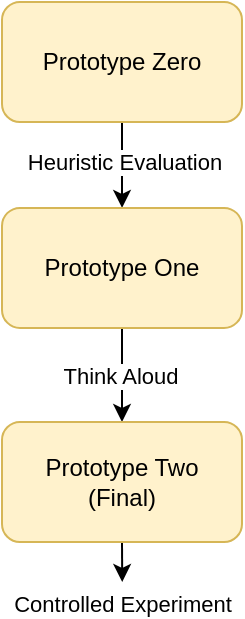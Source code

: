<mxfile version="24.7.10">
  <diagram name="Page-1" id="ktXATYHVOsPjLbQPjPeB">
    <mxGraphModel dx="764" dy="492" grid="1" gridSize="10" guides="1" tooltips="1" connect="1" arrows="1" fold="1" page="1" pageScale="1" pageWidth="1100" pageHeight="850" math="0" shadow="0">
      <root>
        <mxCell id="0" />
        <mxCell id="1" parent="0" />
        <mxCell id="sN22dA1aG2VpVcnCPxso-2" style="edgeStyle=orthogonalEdgeStyle;rounded=0;orthogonalLoop=1;jettySize=auto;html=1;exitX=0.5;exitY=1;exitDx=0;exitDy=0;entryX=0.5;entryY=0;entryDx=0;entryDy=0;" parent="1" source="sN22dA1aG2VpVcnCPxso-1" target="sN22dA1aG2VpVcnCPxso-3" edge="1">
          <mxGeometry relative="1" as="geometry">
            <mxPoint x="550" y="560" as="targetPoint" />
          </mxGeometry>
        </mxCell>
        <mxCell id="sN22dA1aG2VpVcnCPxso-6" value="Heuristic Evaluation" style="edgeLabel;html=1;align=center;verticalAlign=middle;resizable=0;points=[];" parent="sN22dA1aG2VpVcnCPxso-2" vertex="1" connectable="0">
          <mxGeometry x="-0.075" y="1" relative="1" as="geometry">
            <mxPoint as="offset" />
          </mxGeometry>
        </mxCell>
        <mxCell id="sN22dA1aG2VpVcnCPxso-1" value="Prototype Zero" style="rounded=1;whiteSpace=wrap;html=1;fillColor=#fff2cc;strokeColor=#d6b656;" parent="1" vertex="1">
          <mxGeometry x="490" y="400" width="120" height="60" as="geometry" />
        </mxCell>
        <mxCell id="sN22dA1aG2VpVcnCPxso-5" value="" style="edgeStyle=orthogonalEdgeStyle;rounded=0;orthogonalLoop=1;jettySize=auto;html=1;" parent="1" source="sN22dA1aG2VpVcnCPxso-3" target="sN22dA1aG2VpVcnCPxso-4" edge="1">
          <mxGeometry relative="1" as="geometry" />
        </mxCell>
        <mxCell id="sN22dA1aG2VpVcnCPxso-7" value="Think Aloud" style="edgeLabel;html=1;align=center;verticalAlign=middle;resizable=0;points=[];" parent="sN22dA1aG2VpVcnCPxso-5" vertex="1" connectable="0">
          <mxGeometry y="-1" relative="1" as="geometry">
            <mxPoint as="offset" />
          </mxGeometry>
        </mxCell>
        <mxCell id="pGKwbWwvT6iM-cd41y3y-2" value="Controlled Experiment" style="edgeLabel;html=1;align=center;verticalAlign=middle;resizable=0;points=[];" vertex="1" connectable="0" parent="sN22dA1aG2VpVcnCPxso-5">
          <mxGeometry y="-1" relative="1" as="geometry">
            <mxPoint x="1" y="114" as="offset" />
          </mxGeometry>
        </mxCell>
        <mxCell id="sN22dA1aG2VpVcnCPxso-3" value="Prototype One" style="rounded=1;whiteSpace=wrap;html=1;fillColor=#fff2cc;strokeColor=#d6b656;" parent="1" vertex="1">
          <mxGeometry x="490" y="502.94" width="120" height="60" as="geometry" />
        </mxCell>
        <mxCell id="pGKwbWwvT6iM-cd41y3y-1" style="edgeStyle=orthogonalEdgeStyle;rounded=0;orthogonalLoop=1;jettySize=auto;html=1;exitX=0.5;exitY=1;exitDx=0;exitDy=0;" edge="1" parent="1" source="sN22dA1aG2VpVcnCPxso-4">
          <mxGeometry relative="1" as="geometry">
            <mxPoint x="550.118" y="690" as="targetPoint" />
          </mxGeometry>
        </mxCell>
        <mxCell id="sN22dA1aG2VpVcnCPxso-4" value="Prototype Two&lt;div&gt;(Final)&lt;/div&gt;" style="whiteSpace=wrap;html=1;rounded=1;fillColor=#fff2cc;strokeColor=#d6b656;" parent="1" vertex="1">
          <mxGeometry x="490" y="610" width="120" height="60" as="geometry" />
        </mxCell>
      </root>
    </mxGraphModel>
  </diagram>
</mxfile>
